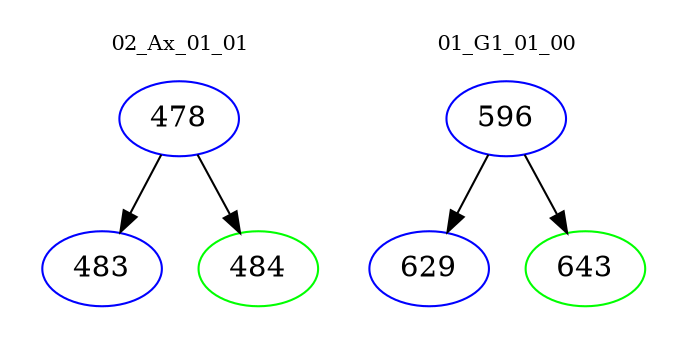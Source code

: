 digraph{
subgraph cluster_0 {
color = white
label = "02_Ax_01_01";
fontsize=10;
T0_478 [label="478", color="blue"]
T0_478 -> T0_483 [color="black"]
T0_483 [label="483", color="blue"]
T0_478 -> T0_484 [color="black"]
T0_484 [label="484", color="green"]
}
subgraph cluster_1 {
color = white
label = "01_G1_01_00";
fontsize=10;
T1_596 [label="596", color="blue"]
T1_596 -> T1_629 [color="black"]
T1_629 [label="629", color="blue"]
T1_596 -> T1_643 [color="black"]
T1_643 [label="643", color="green"]
}
}
